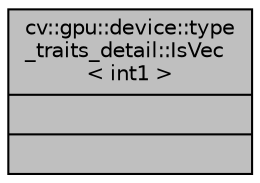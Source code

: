 digraph "cv::gpu::device::type_traits_detail::IsVec&lt; int1 &gt;"
{
 // LATEX_PDF_SIZE
  edge [fontname="Helvetica",fontsize="10",labelfontname="Helvetica",labelfontsize="10"];
  node [fontname="Helvetica",fontsize="10",shape=record];
  Node1 [label="{cv::gpu::device::type\l_traits_detail::IsVec\l\< int1 \>\n||}",height=0.2,width=0.4,color="black", fillcolor="grey75", style="filled", fontcolor="black",tooltip=" "];
}
